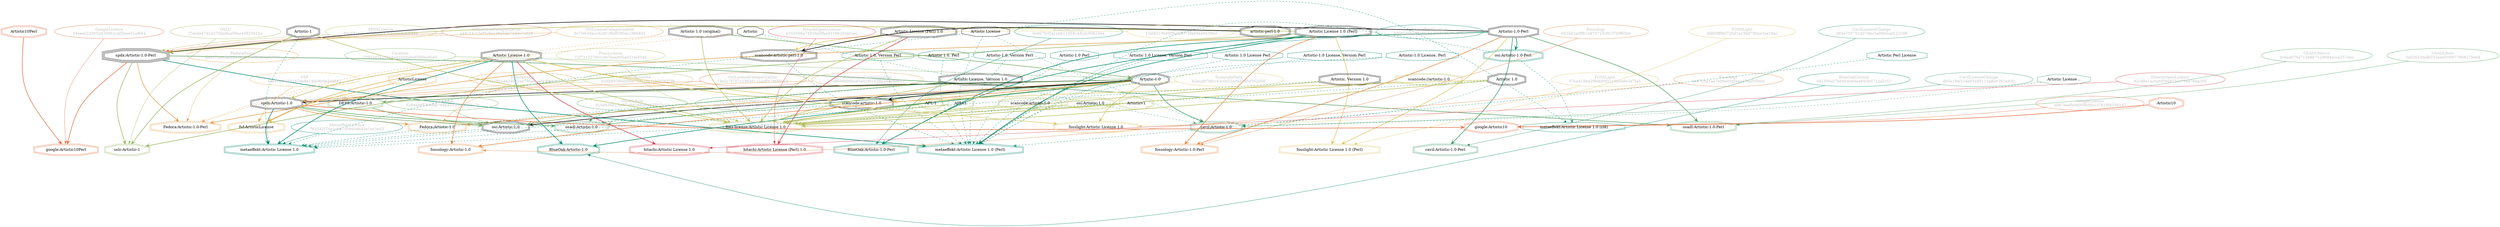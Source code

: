 strict digraph {
    node [shape=box];
    graph [splines=curved];
    317 [label="SPDXLicense\n8da691ea0e67dda5847b45633efb6444"
        ,fontcolor=gray
        ,color="#b8bf62"
        ,fillcolor="beige;1"
        ,shape=ellipse];
    318 [label="spdx:Artistic-1.0-Perl"
        ,shape=tripleoctagon];
    319 [label="Artistic-1.0-Perl"
        ,shape=doubleoctagon];
    320 [label="Artistic License 1.0 (Perl)"
        ,shape=doubleoctagon];
    333 [label="SPDXLicense\n616b853f6db89873d12bc1ab0f3627f9"
        ,fontcolor=gray
        ,color="#b8bf62"
        ,fillcolor="beige;1"
        ,shape=ellipse];
    334 [label="spdx:Artistic-1.0"
        ,shape=doubleoctagon];
    335 [label="Artistic-1.0"
        ,shape=doubleoctagon];
    336 [label="Artistic License 1.0"
        ,shape=doubleoctagon];
    4907 [label="OSILicense\n526ea8653cafb8784b43131c44471c3c"
         ,fontcolor=gray
         ,color="#78ab63"
         ,fillcolor="beige;1"
         ,shape=ellipse];
    4908 [label="osi:Artistic-1.0"
         ,shape=doubleoctagon];
    4909 [label="Artistic License, Version 1.0"
         ,shape=doubleoctagon];
    4910 [label="DEP5:Artistic-1.0"
         ,color="#78ab63"
         ,shape=doubleoctagon];
    5470 [label="GoogleLicense\n54eaee23565d439962cdf2bee51af684"
         ,fontcolor=gray
         ,color="#e06f45"
         ,fillcolor="beige;1"
         ,shape=ellipse];
    5471 [label="google:Artistic10Perl"
         ,color="#e06f45"
         ,shape=doubleoctagon];
    5472 [label=Artistic10Perl
         ,color="#e06f45"
         ,shape=doubleoctagon];
    5473 [label="GoogleLicense\na087baefa4600f606cc3781f8833b147"
         ,fontcolor=gray
         ,color="#e06f45"
         ,fillcolor="beige;1"
         ,shape=ellipse];
    5474 [label="google:Artistic10"
         ,color="#e06f45"
         ,shape=doubleoctagon];
    5475 [label=Artistic10
         ,color="#e06f45"
         ,shape=doubleoctagon];
    5921 [label="FedoraEntry\nab937b86fad00461d91be0b1bca3e999"
         ,fontcolor=gray
         ,color="#e09d4b"
         ,fillcolor="beige;1"
         ,shape=ellipse];
    5922 [label="Fedora:Artistic-1.0-Perl"
         ,color="#e09d4b"
         ,shape=doubleoctagon];
    5923 [label="Artistic 1.0 (original)"
         ,shape=doubleoctagon];
    5924 [label=Artistic
         ,shape=octagon];
    5927 [label="FedoraEntry\n7f2b8b1ad34032ac7f5aeacafe3f8d1b"
         ,fontcolor=gray
         ,color="#e09d4b"
         ,fillcolor="beige;1"
         ,shape=ellipse];
    5928 [label="Fedora:Artistic-1.0"
         ,color="#e09d4b"
         ,shape=doubleoctagon];
    9052 [label="BlueOakCouncil\n0d1f56a07b6964b6de4693b5712a5c57"
         ,fontcolor=gray
         ,color="#00876c"
         ,fillcolor="beige;1"
         ,shape=ellipse];
    9053 [label="BlueOak:Artistic-1.0"
         ,color="#00876c"
         ,shape=doubleoctagon];
    9058 [label="BlueOakCouncil\n0c867fcf5a1eb611d58c48cdc90819ee"
         ,fontcolor=gray
         ,color="#00876c"
         ,fillcolor="beige;1"
         ,shape=ellipse];
    9059 [label="BlueOak:Artistic-1.0-Perl"
         ,color="#00876c"
         ,shape=doubleoctagon];
    9467 [label="OSADLRule\n3a02643befb552ee6500977808275e64"
         ,fontcolor=gray
         ,color="#58a066"
         ,fillcolor="beige;1"
         ,shape=ellipse];
    9468 [label="osadl:Artistic-1.0-Perl"
         ,color="#58a066"
         ,shape=doubleoctagon];
    9470 [label="OSADLRule\n9104b36b13afb7e9d168b84b55fc7c1d"
         ,fontcolor=gray
         ,color="#58a066"
         ,fillcolor="beige;1"
         ,shape=ellipse];
    9471 [label="osadl:Artistic-1.0"
         ,color="#58a066"
         ,shape=doubleoctagon];
    9796 [label="OSADLMatrix\n3eeb5d6c6a48f8ac36e2ab299ff318a9"
         ,fontcolor=gray
         ,color="#58a066"
         ,fillcolor="beige;1"
         ,shape=ellipse];
    9798 [label="OSADLMatrix\n0c6aa670a712b867128684ecca257ebc"
         ,fontcolor=gray
         ,color="#58a066"
         ,fillcolor="beige;1"
         ,shape=ellipse];
    10047 [label="FSF\nfe4318f6458187de8e14dc9b9e5da662"
          ,fontcolor=gray
          ,color="#deb256"
          ,fillcolor="beige;1"
          ,shape=ellipse];
    10048 [label="fsf:ArtisticLicense"
          ,color="#deb256"
          ,shape=doubleoctagon];
    10049 [label=ArtisticLicense
          ,color="#deb256"
          ,shape=doubleoctagon];
    11976 [label="ScancodeData\n62ecd670fcc43c0e52acb2440d762056"
          ,fontcolor=gray
          ,color="#dac767"
          ,fillcolor="beige;1"
          ,shape=ellipse];
    11977 [label="scancode:artistic-1.0"
          ,shape=doubleoctagon];
    11978 [label="Artistic 1.0"
          ,shape=doubleoctagon];
    12010 [label="ScancodeData\n15afb519b66f9e056f7bfa64ee0438dd"
          ,fontcolor=gray
          ,color="#dac767"
          ,fillcolor="beige;1"
          ,shape=ellipse];
    12011 [label="scancode:artistic-perl-1.0"
          ,shape=doubleoctagon];
    12012 [label="artistic-perl-1.0"
          ,shape=doubleoctagon];
    12013 [label="Artistic License (Perl) 1.0"
          ,shape=doubleoctagon];
    25868 [label="OSLC\nf7aede4762427bba9ea09ea4d823912a"
          ,fontcolor=gray
          ,color="#98b561"
          ,fillcolor="beige;1"
          ,shape=ellipse];
    25869 [label="oslc:Artistic-1"
          ,color="#98b561"
          ,shape=doubleoctagon];
    25870 [label="Artistic-1"
          ,shape=doubleoctagon];
    26013 [label="Fossology\nbe6729a1aa7e98e05fda4a17aef55b04"
          ,fontcolor=gray
          ,color="#e18745"
          ,fillcolor="beige;1"
          ,shape=ellipse];
    26014 [label="fossology:Artistic-1.0"
          ,color="#e18745"
          ,shape=doubleoctagon];
    27411 [label="Fossology\n0630d3adff81d470719cf61f7bff60bd"
          ,fontcolor=gray
          ,color="#e18745"
          ,fillcolor="beige;1"
          ,shape=ellipse];
    27412 [label="fossology:Artistic-1.0-Perl"
          ,color="#e18745"
          ,shape=doubleoctagon];
    28505 [label="OrtLicenseCategorization\n78e2c7f757c2363d11cadff4786f8010"
          ,fontcolor=gray
          ,color="#e06f45"
          ,fillcolor="beige;1"
          ,shape=ellipse];
    28506 [label="OrtLicenseCategorization\na48c242c2ef5c9e1d8e5bb73d3e7c529"
          ,fontcolor=gray
          ,color="#e06f45"
          ,fillcolor="beige;1"
          ,shape=ellipse];
    35361 [label="OrtLicenseCategorization\n3c8606608bcb5a52f01639a3d4d6e653"
          ,fontcolor=gray
          ,color="#e09d4b"
          ,fillcolor="beige;1"
          ,shape=ellipse];
    35363 [label="OrtLicenseCategorization\n6c75fe3daccdcd81f8d65f6de1986845"
          ,fontcolor=gray
          ,color="#e09d4b"
          ,fillcolor="beige;1"
          ,shape=ellipse];
    36394 [label="CavilLicenseChange\ndb5a19ef1c4e93a89115affe6263a930"
          ,fontcolor=gray
          ,color="#379469"
          ,fillcolor="beige;1"
          ,shape=ellipse];
    36395 [label="cavil:Artistic-1.0"
          ,color="#379469"
          ,shape=doubleoctagon];
    36396 [label="Artistic License"
          ,shape=octagon];
    36397 [label="Artistic License .."
          ,color="#379469"
          ,shape=octagon];
    36408 [label="CavilLicenseChange\n985e755701d070bc3a08bfcaf422c3ff"
          ,fontcolor=gray
          ,color="#379469"
          ,fillcolor="beige;1"
          ,shape=ellipse];
    36409 [label="cavil:Artistic-1.0-Perl"
          ,color="#379469"
          ,shape=doubleoctagon];
    38389 [label="MetaeffektLicense\n783542f7de2c997408658b43e1ee3e63"
          ,fontcolor=gray
          ,color="#00876c"
          ,fillcolor="beige;1"
          ,shape=ellipse];
    38390 [label="metaeffekt:Artistic License 1.0"
          ,color="#00876c"
          ,shape=doubleoctagon];
    38391 [label="Artistic, Version 1.0"
          ,shape=doubleoctagon];
    38398 [label="metaeffekt:Artistic License 1.0 (cl8)"
          ,color="#00876c"
          ,shape=octagon];
    38408 [label="osi:Artistic-1.0-Perl"
          ,color="#00876c"
          ,shape=doubleoctagon];
    38409 [label="MetaeffektLicense\nb80f7dd6c3ffd8fa53c96302567e479b"
          ,fontcolor=gray
          ,color="#00876c"
          ,fillcolor="beige;1"
          ,shape=ellipse];
    38410 [label="metaeffekt:Artistic License 1.0 (Perl)"
          ,color="#00876c"
          ,shape=doubleoctagon];
    38411 [label="Artistic Perl License"
          ,color="#00876c"
          ,shape=octagon];
    38412 [label="Artistic 1.0, Version Perl"
          ,color="#00876c"
          ,shape=octagon];
    38413 [label="Artistic 1.0, Perl"
          ,color="#00876c"
          ,shape=octagon];
    38414 [label="Artistic-1.0, Version Perl"
          ,color="#00876c"
          ,shape=octagon];
    38415 [label="Artistic-1.0 Perl"
          ,color="#00876c"
          ,shape=octagon];
    38416 [label="Artistic 1.0 License, Version Perl"
          ,color="#00876c"
          ,shape=octagon];
    38417 [label="Artistic 1.0 License Perl"
          ,color="#00876c"
          ,shape=octagon];
    38418 [label="Artistic-1.0 License, Version Perl"
          ,color="#00876c"
          ,shape=octagon];
    38419 [label="Artistic-1.0 License, Perl"
          ,color="#00876c"
          ,shape=octagon];
    50303 [label="FossLicense\n71f711527601cfe7bea805a031fa854b"
          ,fontcolor=gray
          ,color="#b8bf62"
          ,fillcolor="beige;1"
          ,shape=ellipse];
    50304 [label="foss-license:Artistic License 1.0"
          ,color="#b8bf62"
          ,shape=doubleoctagon];
    50305 [label="scancode://artistic-1.0"
          ,color="#b8bf62"
          ,shape=doubleoctagon];
    50306 [label="scancode:artistic-1.0"
          ,color="#b8bf62"
          ,shape=doubleoctagon];
    50307 [label="osi:Artistic-1.0"
          ,color="#b8bf62"
          ,shape=doubleoctagon];
    50308 [label=Artisticv1
          ,color="#b8bf62"
          ,shape=doubleoctagon];
    50309 [label="AFL-1"
          ,color="#b8bf62"
          ,shape=doubleoctagon];
    50310 [label=AFLv1
          ,color="#b8bf62"
          ,shape=doubleoctagon];
    50936 [label="FOSSLight\n0dfd9ff9bf726d1e19b6780ee3ae19ac"
          ,fontcolor=gray
          ,color="#dac767"
          ,fillcolor="beige;1"
          ,shape=ellipse];
    50937 [label="fosslight:Artistic License 1.0 (Perl)"
          ,color="#dac767"
          ,shape=doubleoctagon];
    50938 [label="FOSSLight\n67ca419b42f8e680f2c19a5e6e3e7fa5"
          ,fontcolor=gray
          ,color="#dac767"
          ,fillcolor="beige;1"
          ,shape=ellipse];
    50939 [label="fosslight:Artistic License 1.0"
          ,color="#dac767"
          ,shape=doubleoctagon];
    51954 [label="HitachiOpenLicense\n92cd8e1ac6a6f09a923ac736e76da300"
          ,fontcolor=gray
          ,color="#d43d51"
          ,fillcolor="beige;1"
          ,shape=ellipse];
    51955 [label="hitachi:Artistic License 1.0"
          ,color="#d43d51"
          ,shape=doubleoctagon];
    52283 [label="HitachiOpenLicense\ne2525d8a7455fa5ffbe93166293e5cec"
          ,fontcolor=gray
          ,color="#d43d51"
          ,fillcolor="beige;1"
          ,shape=ellipse];
    52284 [label="hitachi:Artistic License (Perl) 1.0"
          ,color="#d43d51"
          ,shape=doubleoctagon];
    56016 [label="Curation\nc3932d3a216e4a4350da6e656f8a9045"
          ,fontcolor=gray
          ,color="#78ab63"
          ,fillcolor="beige;1"
          ,shape=ellipse];
    317 -> 318 [weight=0.5
               ,color="#b8bf62"];
    318 -> 5471 [style=bold
                ,arrowhead=vee
                ,weight=0.7
                ,color="#e06f45"];
    318 -> 5922 [style=bold
                ,arrowhead=vee
                ,weight=0.7
                ,color="#e09d4b"];
    318 -> 9468 [style=bold
                ,arrowhead=vee
                ,weight=0.7
                ,color="#58a066"];
    318 -> 25869 [style=bold
                 ,arrowhead=vee
                 ,weight=0.7
                 ,color="#98b561"];
    318 -> 38410 [style=bold
                 ,arrowhead=vee
                 ,weight=0.7
                 ,color="#00876c"];
    319 -> 318 [style=bold
               ,arrowhead=vee
               ,weight=0.7];
    319 -> 5922 [style=bold
                ,arrowhead=vee
                ,weight=0.7
                ,color="#e09d4b"];
    319 -> 9059 [style=bold
                ,arrowhead=vee
                ,weight=0.7
                ,color="#00876c"];
    319 -> 9468 [style=bold
                ,arrowhead=vee
                ,weight=0.7
                ,color="#58a066"];
    319 -> 27412 [style=bold
                 ,arrowhead=vee
                 ,weight=0.7
                 ,color="#e18745"];
    319 -> 36409 [style=bold
                 ,arrowhead=vee
                 ,weight=0.7
                 ,color="#379469"];
    319 -> 36409 [style=bold
                 ,arrowhead=vee
                 ,weight=0.7
                 ,color="#379469"];
    319 -> 38408 [style=bold
                 ,arrowhead=vee
                 ,weight=0.7
                 ,color="#00876c"];
    319 -> 50937 [style=bold
                 ,arrowhead=vee
                 ,weight=0.7
                 ,color="#dac767"];
    320 -> 318 [style=bold
               ,arrowhead=vee
               ,weight=0.7
               ,color="#b8bf62"];
    320 -> 9059 [style=bold
                ,arrowhead=vee
                ,weight=0.7
                ,color="#00876c"];
    320 -> 25869 [style=bold
                 ,arrowhead=vee
                 ,weight=0.7
                 ,color="#98b561"];
    320 -> 27412 [style=bold
                 ,arrowhead=vee
                 ,weight=0.7
                 ,color="#e18745"];
    320 -> 38410 [style=bold
                 ,arrowhead=vee
                 ,weight=0.7
                 ,color="#00876c"];
    320 -> 38410 [style=bold
                 ,arrowhead=vee
                 ,weight=0.7
                 ,color="#00876c"];
    320 -> 50937 [style=bold
                 ,arrowhead=vee
                 ,weight=0.7
                 ,color="#dac767"];
    333 -> 334 [weight=0.5
               ,color="#b8bf62"];
    334 -> 4908 [style=bold
                ,arrowhead=vee
                ,weight=0.7
                ,color="#78ab63"];
    334 -> 5474 [style=bold
                ,arrowhead=vee
                ,weight=0.7
                ,color="#e06f45"];
    334 -> 5928 [style=bold
                ,arrowhead=vee
                ,weight=0.7
                ,color="#e09d4b"];
    334 -> 9471 [style=bold
                ,arrowhead=vee
                ,weight=0.7
                ,color="#58a066"];
    334 -> 10048 [style=dashed
                 ,arrowhead=vee
                 ,weight=0.5
                 ,color="#deb256"];
    334 -> 38390 [style=bold
                 ,arrowhead=vee
                 ,weight=0.7
                 ,color="#00876c"];
    335 -> 334 [style=bold
               ,arrowhead=vee
               ,weight=0.7];
    335 -> 4908 [style=bold
                ,arrowhead=vee
                ,weight=0.7];
    335 -> 4910 [style=bold
                ,arrowhead=vee
                ,weight=0.7
                ,color="#78ab63"];
    335 -> 5928 [style=bold
                ,arrowhead=vee
                ,weight=0.7
                ,color="#e09d4b"];
    335 -> 9053 [style=bold
                ,arrowhead=vee
                ,weight=0.7
                ,color="#00876c"];
    335 -> 9471 [style=bold
                ,arrowhead=vee
                ,weight=0.7
                ,color="#58a066"];
    335 -> 11977 [style=bold
                 ,arrowhead=vee
                 ,weight=0.7];
    335 -> 26014 [style=bold
                 ,arrowhead=vee
                 ,weight=0.7
                 ,color="#e18745"];
    335 -> 36395 [style=bold
                 ,arrowhead=vee
                 ,weight=0.7
                 ,color="#379469"];
    335 -> 36395 [style=bold
                 ,arrowhead=vee
                 ,weight=0.7
                 ,color="#379469"];
    335 -> 50304 [style=bold
                 ,arrowhead=vee
                 ,weight=0.7
                 ,color="#b8bf62"];
    335 -> 50939 [style=bold
                 ,arrowhead=vee
                 ,weight=0.7
                 ,color="#dac767"];
    336 -> 334 [style=bold
               ,arrowhead=vee
               ,weight=0.7
               ,color="#b8bf62"];
    336 -> 9053 [style=bold
                ,arrowhead=vee
                ,weight=0.7
                ,color="#00876c"];
    336 -> 10048 [style=bold
                 ,arrowhead=vee
                 ,weight=0.7
                 ,color="#deb256"];
    336 -> 11977 [style=bold
                 ,arrowhead=vee
                 ,weight=0.7
                 ,color="#dac767"];
    336 -> 26014 [style=bold
                 ,arrowhead=vee
                 ,weight=0.7
                 ,color="#e18745"];
    336 -> 38390 [style=bold
                 ,arrowhead=vee
                 ,weight=0.7
                 ,color="#00876c"];
    336 -> 38390 [style=bold
                 ,arrowhead=vee
                 ,weight=0.7
                 ,color="#00876c"];
    336 -> 50304 [style=bold
                 ,arrowhead=vee
                 ,weight=0.7
                 ,color="#b8bf62"];
    336 -> 50939 [style=bold
                 ,arrowhead=vee
                 ,weight=0.7
                 ,color="#dac767"];
    336 -> 51955 [style=bold
                 ,arrowhead=vee
                 ,weight=0.7
                 ,color="#d43d51"];
    4907 -> 4908 [weight=0.5
                 ,color="#78ab63"];
    4908 -> 38390 [style=dashed
                  ,arrowhead=vee
                  ,weight=0.5
                  ,color="#00876c"];
    4909 -> 4908 [style=bold
                 ,arrowhead=vee
                 ,weight=0.7
                 ,color="#78ab63"];
    4909 -> 38390 [style=dashed
                  ,arrowhead=vee
                  ,weight=0.5
                  ,color="#00876c"];
    4909 -> 50304 [style=bold
                  ,arrowhead=vee
                  ,weight=0.7
                  ,color="#b8bf62"];
    4910 -> 4908 [style=bold
                 ,arrowhead=vee
                 ,weight=0.7
                 ,color="#78ab63"];
    5470 -> 5471 [weight=0.5
                 ,color="#e06f45"];
    5472 -> 5471 [style=bold
                 ,arrowhead=vee
                 ,weight=0.7
                 ,color="#e06f45"];
    5473 -> 5474 [weight=0.5
                 ,color="#e06f45"];
    5475 -> 5474 [style=bold
                 ,arrowhead=vee
                 ,weight=0.7
                 ,color="#e06f45"];
    5921 -> 5922 [weight=0.5
                 ,color="#e09d4b"];
    5923 -> 335 [style=bold
                ,arrowhead=vee
                ,weight=0.7
                ,color="#78ab63"];
    5923 -> 5922 [style=dashed
                 ,arrowhead=vee
                 ,weight=0.5
                 ,color="#e09d4b"];
    5923 -> 50304 [style=bold
                  ,arrowhead=vee
                  ,weight=0.7
                  ,color="#b8bf62"];
    5924 -> 5922 [style=dashed
                 ,arrowhead=vee
                 ,weight=0.5
                 ,color="#e09d4b"];
    5924 -> 36395 [style=dashed
                  ,arrowhead=vee
                  ,weight=0.5
                  ,color="#379469"];
    5927 -> 5928 [weight=0.5
                 ,color="#e09d4b"];
    9052 -> 9053 [weight=0.5
                 ,color="#00876c"];
    9058 -> 9059 [weight=0.5
                 ,color="#00876c"];
    9467 -> 9468 [weight=0.5
                 ,color="#58a066"];
    9470 -> 9471 [weight=0.5
                 ,color="#58a066"];
    9796 -> 9471 [weight=0.5
                 ,color="#58a066"];
    9798 -> 9468 [weight=0.5
                 ,color="#58a066"];
    10047 -> 10048 [weight=0.5
                   ,color="#deb256"];
    10049 -> 10048 [style=bold
                   ,arrowhead=vee
                   ,weight=0.7
                   ,color="#deb256"];
    11976 -> 11977 [weight=0.5
                   ,color="#dac767"];
    11977 -> 38390 [style=dashed
                   ,arrowhead=vee
                   ,weight=0.5
                   ,color="#00876c"];
    11977 -> 50304 [style=bold
                   ,arrowhead=vee
                   ,weight=0.7
                   ,color="#b8bf62"];
    11978 -> 11977 [style=bold
                   ,arrowhead=vee
                   ,weight=0.7
                   ,color="#dac767"];
    11978 -> 36395 [style=dashed
                   ,arrowhead=vee
                   ,weight=0.5
                   ,color="#379469"];
    11978 -> 38390 [style=dashed
                   ,arrowhead=vee
                   ,weight=0.5
                   ,color="#00876c"];
    11978 -> 50304 [style=bold
                   ,arrowhead=vee
                   ,weight=0.7
                   ,color="#b8bf62"];
    12010 -> 12011 [weight=0.5
                   ,color="#dac767"];
    12011 -> 38410 [style=dashed
                   ,arrowhead=vee
                   ,weight=0.5
                   ,color="#00876c"];
    12012 -> 12011 [style=bold
                   ,arrowhead=vee
                   ,weight=0.7];
    12013 -> 12011 [style=bold
                   ,arrowhead=vee
                   ,weight=0.7
                   ,color="#dac767"];
    12013 -> 50304 [style=bold
                   ,arrowhead=vee
                   ,weight=0.7
                   ,color="#b8bf62"];
    12013 -> 52284 [style=bold
                   ,arrowhead=vee
                   ,weight=0.7
                   ,color="#d43d51"];
    25868 -> 25869 [weight=0.5
                   ,color="#98b561"];
    25870 -> 25869 [style=bold
                   ,arrowhead=vee
                   ,weight=0.7
                   ,color="#98b561"];
    25870 -> 38390 [style=dashed
                   ,arrowhead=vee
                   ,weight=0.5
                   ,color="#00876c"];
    25870 -> 50304 [style=bold
                   ,arrowhead=vee
                   ,weight=0.7
                   ,color="#b8bf62"];
    26013 -> 26014 [weight=0.5
                   ,color="#e18745"];
    27411 -> 27412 [weight=0.5
                   ,color="#e18745"];
    28505 -> 334 [weight=0.5
                 ,color="#e06f45"];
    28506 -> 318 [weight=0.5
                 ,color="#e06f45"];
    35361 -> 334 [weight=0.5
                 ,color="#e09d4b"];
    35363 -> 318 [weight=0.5
                 ,color="#e09d4b"];
    36394 -> 36395 [weight=0.5
                   ,color="#379469"];
    36396 -> 36395 [style=dashed
                   ,arrowhead=vee
                   ,weight=0.5
                   ,color="#379469"];
    36396 -> 38390 [style=dashed
                   ,arrowhead=vee
                   ,weight=0.5
                   ,color="#00876c"];
    36396 -> 38398 [style=dashed
                   ,arrowhead=vee
                   ,weight=0.5
                   ,color="#00876c"];
    36396 -> 38410 [style=dashed
                   ,arrowhead=vee
                   ,weight=0.5
                   ,color="#00876c"];
    36397 -> 36395 [style=dashed
                   ,arrowhead=vee
                   ,weight=0.5
                   ,color="#379469"];
    36408 -> 36409 [weight=0.5
                   ,color="#379469"];
    38389 -> 38390 [weight=0.5
                   ,color="#00876c"];
    38391 -> 38390 [style=dashed
                   ,arrowhead=vee
                   ,weight=0.5
                   ,color="#00876c"];
    38391 -> 50304 [style=bold
                   ,arrowhead=vee
                   ,weight=0.7
                   ,color="#b8bf62"];
    38408 -> 38398 [style=dashed
                   ,arrowhead=vee
                   ,weight=0.5
                   ,color="#00876c"];
    38408 -> 38410 [style=dashed
                   ,arrowhead=vee
                   ,weight=0.5
                   ,color="#00876c"];
    38409 -> 38410 [weight=0.5
                   ,color="#00876c"];
    38411 -> 38410 [style=dashed
                   ,arrowhead=vee
                   ,weight=0.5
                   ,color="#00876c"];
    38412 -> 38410 [style=dashed
                   ,arrowhead=vee
                   ,weight=0.5
                   ,color="#00876c"];
    38413 -> 38410 [style=dashed
                   ,arrowhead=vee
                   ,weight=0.5
                   ,color="#00876c"];
    38414 -> 38410 [style=dashed
                   ,arrowhead=vee
                   ,weight=0.5
                   ,color="#00876c"];
    38415 -> 38410 [style=dashed
                   ,arrowhead=vee
                   ,weight=0.5
                   ,color="#00876c"];
    38416 -> 38410 [style=dashed
                   ,arrowhead=vee
                   ,weight=0.5
                   ,color="#00876c"];
    38417 -> 38410 [style=dashed
                   ,arrowhead=vee
                   ,weight=0.5
                   ,color="#00876c"];
    38418 -> 38410 [style=dashed
                   ,arrowhead=vee
                   ,weight=0.5
                   ,color="#00876c"];
    38419 -> 38410 [style=dashed
                   ,arrowhead=vee
                   ,weight=0.5
                   ,color="#00876c"];
    50303 -> 50304 [weight=0.5
                   ,color="#b8bf62"];
    50305 -> 50304 [style=bold
                   ,arrowhead=vee
                   ,weight=0.7
                   ,color="#b8bf62"];
    50306 -> 50304 [style=bold
                   ,arrowhead=vee
                   ,weight=0.7
                   ,color="#b8bf62"];
    50307 -> 50304 [style=bold
                   ,arrowhead=vee
                   ,weight=0.7
                   ,color="#b8bf62"];
    50308 -> 50304 [style=bold
                   ,arrowhead=vee
                   ,weight=0.7
                   ,color="#b8bf62"];
    50309 -> 50304 [style=bold
                   ,arrowhead=vee
                   ,weight=0.7
                   ,color="#b8bf62"];
    50310 -> 50304 [style=bold
                   ,arrowhead=vee
                   ,weight=0.7
                   ,color="#b8bf62"];
    50936 -> 50937 [weight=0.5
                   ,color="#dac767"];
    50938 -> 50939 [weight=0.5
                   ,color="#dac767"];
    51954 -> 51955 [weight=0.5
                   ,color="#d43d51"];
    52283 -> 52284 [weight=0.5
                   ,color="#d43d51"];
    56016 -> 335 [weight=0.5
                 ,color="#78ab63"];
}

